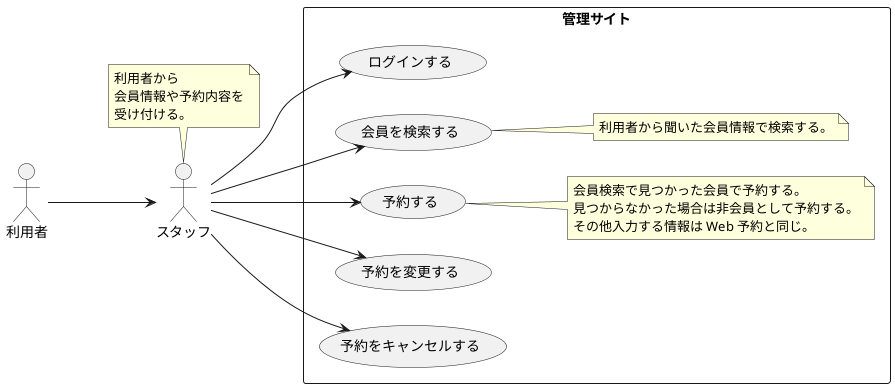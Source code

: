 @startuml Usecase

left to right direction

actor 利用者
actor スタッフ

利用者 --> スタッフ

note top of スタッフ
利用者から
会員情報や予約内容を
受け付ける。
end note

rectangle 管理サイト {
    スタッフ --> (ログインする)
    スタッフ --> (会員を検索する)
    スタッフ --> (予約する)
    スタッフ --> (予約を変更する)
    スタッフ --> (予約をキャンセルする)

    note right of (会員を検索する)
    利用者から聞いた会員情報で検索する。
    end note

    note right of (予約する)
    会員検索で見つかった会員で予約する。
    見つからなかった場合は非会員として予約する。
    その他入力する情報は Web 予約と同じ。
    end note
}

@enduml

